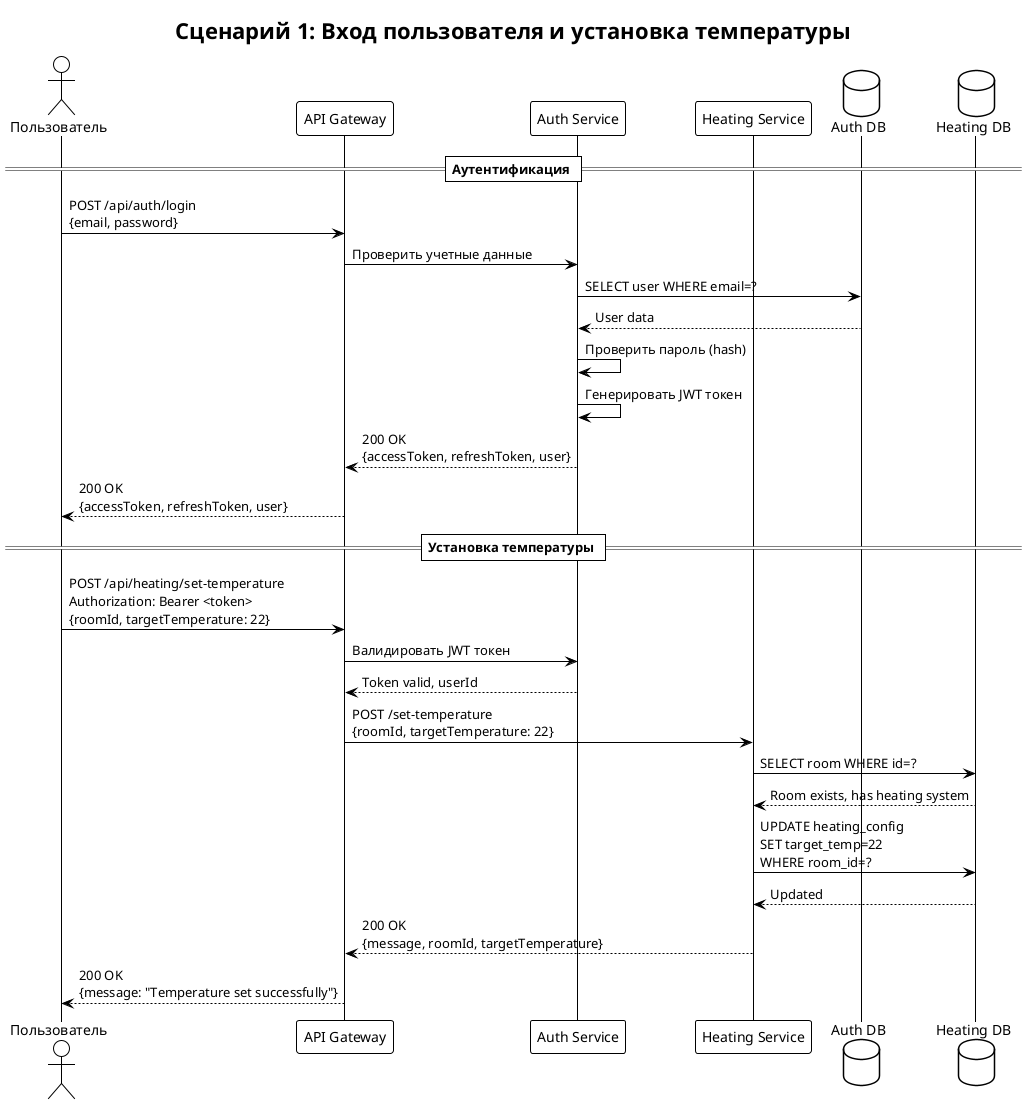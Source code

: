 @startuml
!theme plain
title Сценарий 1: Вход пользователя и установка температуры

actor "Пользователь" as User
participant "API Gateway" as Gateway
participant "Auth Service" as Auth
participant "Heating Service" as Heating
database "Auth DB" as AuthDB
database "Heating DB" as HeatingDB

== Аутентификация ==
User -> Gateway: POST /api/auth/login\n{email, password}
Gateway -> Auth: Проверить учетные данные
Auth -> AuthDB: SELECT user WHERE email=?
AuthDB --> Auth: User data
Auth -> Auth: Проверить пароль (hash)
Auth -> Auth: Генерировать JWT токен
Auth --> Gateway: 200 OK\n{accessToken, refreshToken, user}
Gateway --> User: 200 OK\n{accessToken, refreshToken, user}

== Установка температуры ==
User -> Gateway: POST /api/heating/set-temperature\nAuthorization: Bearer <token>\n{roomId, targetTemperature: 22}
Gateway -> Auth: Валидировать JWT токен
Auth --> Gateway: Token valid, userId
Gateway -> Heating: POST /set-temperature\n{roomId, targetTemperature: 22}
Heating -> HeatingDB: SELECT room WHERE id=?
HeatingDB --> Heating: Room exists, has heating system
Heating -> HeatingDB: UPDATE heating_config\nSET target_temp=22\nWHERE room_id=?
HeatingDB --> Heating: Updated
Heating --> Gateway: 200 OK\n{message, roomId, targetTemperature}
Gateway --> User: 200 OK\n{message: "Temperature set successfully"}

@enduml